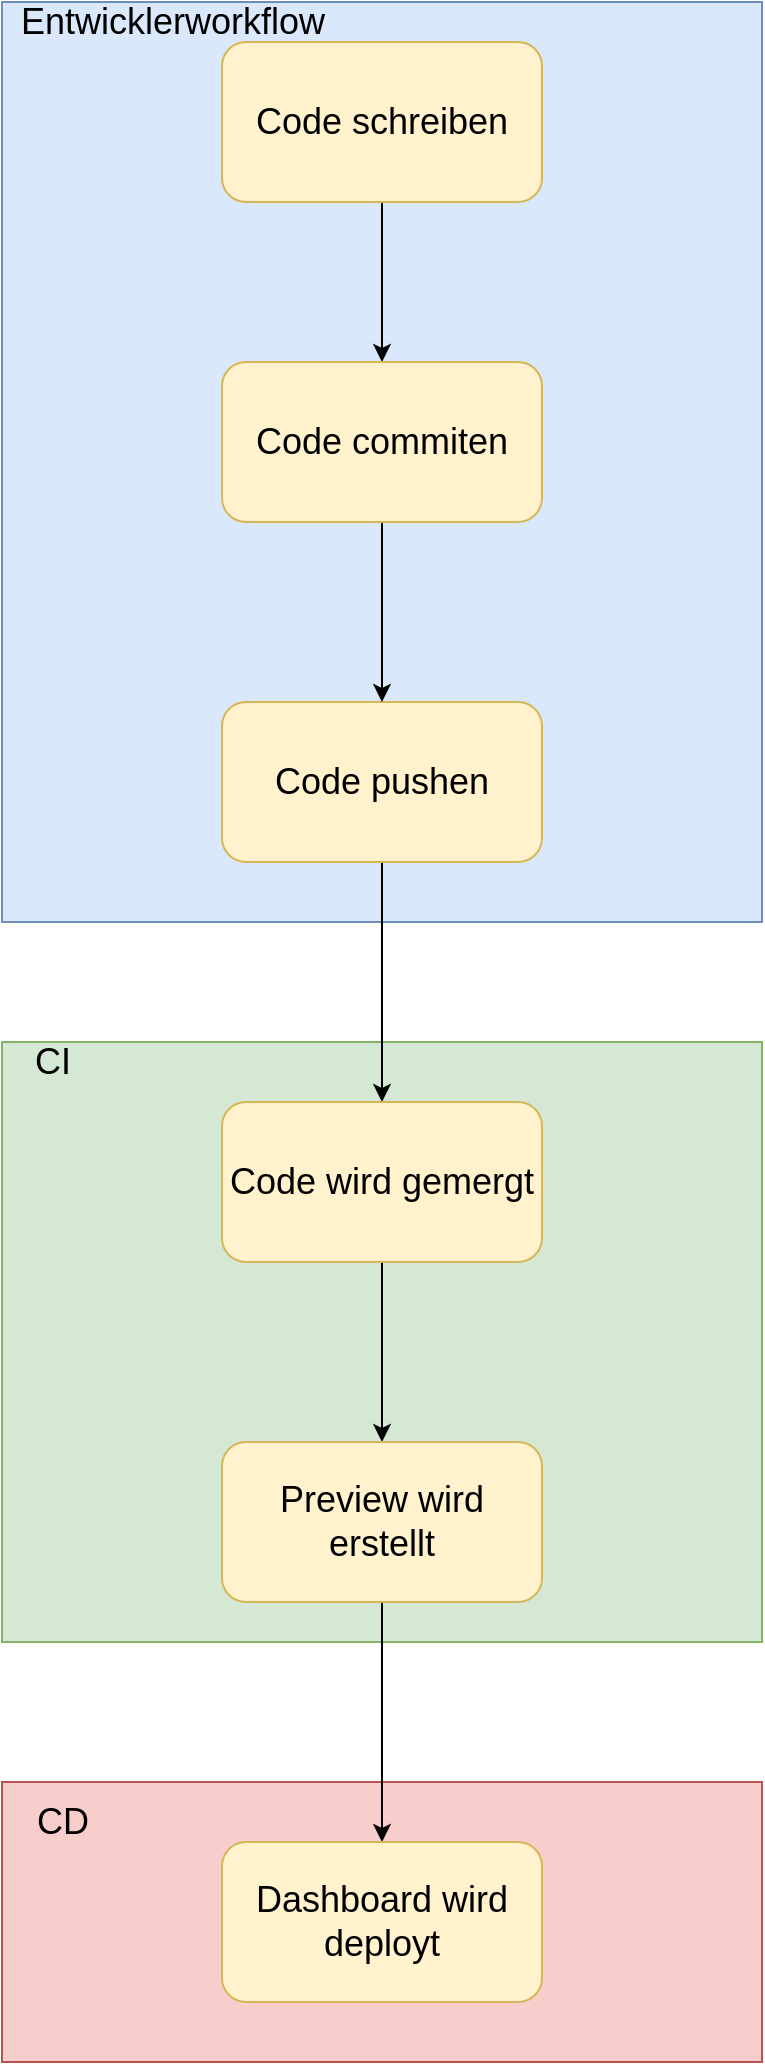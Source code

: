 <mxfile version="14.4.6" type="github">
  <diagram id="C5RBs43oDa-KdzZeNtuy" name="Page-1">
    <mxGraphModel dx="1422" dy="794" grid="1" gridSize="10" guides="1" tooltips="1" connect="1" arrows="1" fold="1" page="1" pageScale="1" pageWidth="827" pageHeight="1169" math="0" shadow="0">
      <root>
        <mxCell id="WIyWlLk6GJQsqaUBKTNV-0" />
        <mxCell id="WIyWlLk6GJQsqaUBKTNV-1" parent="WIyWlLk6GJQsqaUBKTNV-0" />
        <mxCell id="x7fOQHd4zGTe9LRD0eGf-14" value="" style="rounded=0;whiteSpace=wrap;html=1;fillColor=#f8cecc;strokeColor=#b85450;" vertex="1" parent="WIyWlLk6GJQsqaUBKTNV-1">
          <mxGeometry x="180" y="890" width="380" height="140" as="geometry" />
        </mxCell>
        <mxCell id="x7fOQHd4zGTe9LRD0eGf-13" value="" style="rounded=0;whiteSpace=wrap;html=1;fillColor=#d5e8d4;strokeColor=#82b366;" vertex="1" parent="WIyWlLk6GJQsqaUBKTNV-1">
          <mxGeometry x="180" y="520" width="380" height="300" as="geometry" />
        </mxCell>
        <mxCell id="x7fOQHd4zGTe9LRD0eGf-12" value="" style="rounded=0;whiteSpace=wrap;html=1;fillColor=#dae8fc;strokeColor=#6c8ebf;" vertex="1" parent="WIyWlLk6GJQsqaUBKTNV-1">
          <mxGeometry x="180" width="380" height="460" as="geometry" />
        </mxCell>
        <mxCell id="x7fOQHd4zGTe9LRD0eGf-20" style="edgeStyle=orthogonalEdgeStyle;rounded=0;orthogonalLoop=1;jettySize=auto;html=1;" edge="1" parent="WIyWlLk6GJQsqaUBKTNV-1" source="WIyWlLk6GJQsqaUBKTNV-7" target="x7fOQHd4zGTe9LRD0eGf-19">
          <mxGeometry relative="1" as="geometry" />
        </mxCell>
        <mxCell id="WIyWlLk6GJQsqaUBKTNV-7" value="&lt;font style=&quot;font-size: 18px&quot;&gt;Code schreiben&lt;/font&gt;" style="rounded=1;whiteSpace=wrap;html=1;fontSize=12;glass=0;strokeWidth=1;shadow=0;fillColor=#fff2cc;strokeColor=#d6b656;" parent="WIyWlLk6GJQsqaUBKTNV-1" vertex="1">
          <mxGeometry x="290" y="20" width="160" height="80" as="geometry" />
        </mxCell>
        <mxCell id="x7fOQHd4zGTe9LRD0eGf-11" style="edgeStyle=orthogonalEdgeStyle;rounded=0;orthogonalLoop=1;jettySize=auto;html=1;" edge="1" parent="WIyWlLk6GJQsqaUBKTNV-1" source="x7fOQHd4zGTe9LRD0eGf-1" target="x7fOQHd4zGTe9LRD0eGf-2">
          <mxGeometry relative="1" as="geometry" />
        </mxCell>
        <mxCell id="x7fOQHd4zGTe9LRD0eGf-1" value="&lt;font style=&quot;font-size: 18px&quot;&gt;Code pushen&lt;/font&gt;" style="rounded=1;whiteSpace=wrap;html=1;fontSize=12;glass=0;strokeWidth=1;shadow=0;fillColor=#fff2cc;strokeColor=#d6b656;" vertex="1" parent="WIyWlLk6GJQsqaUBKTNV-1">
          <mxGeometry x="290" y="350" width="160" height="80" as="geometry" />
        </mxCell>
        <mxCell id="x7fOQHd4zGTe9LRD0eGf-7" style="edgeStyle=orthogonalEdgeStyle;rounded=0;orthogonalLoop=1;jettySize=auto;html=1;entryX=0.5;entryY=0;entryDx=0;entryDy=0;" edge="1" parent="WIyWlLk6GJQsqaUBKTNV-1" source="x7fOQHd4zGTe9LRD0eGf-2" target="x7fOQHd4zGTe9LRD0eGf-6">
          <mxGeometry relative="1" as="geometry" />
        </mxCell>
        <mxCell id="x7fOQHd4zGTe9LRD0eGf-2" value="&lt;font style=&quot;font-size: 18px&quot;&gt;Code wird gemergt&lt;/font&gt;" style="rounded=1;whiteSpace=wrap;html=1;fontSize=12;glass=0;strokeWidth=1;shadow=0;fillColor=#fff2cc;strokeColor=#d6b656;" vertex="1" parent="WIyWlLk6GJQsqaUBKTNV-1">
          <mxGeometry x="290" y="550" width="160" height="80" as="geometry" />
        </mxCell>
        <mxCell id="x7fOQHd4zGTe9LRD0eGf-9" style="edgeStyle=orthogonalEdgeStyle;rounded=0;orthogonalLoop=1;jettySize=auto;html=1;entryX=0.5;entryY=0;entryDx=0;entryDy=0;" edge="1" parent="WIyWlLk6GJQsqaUBKTNV-1" source="x7fOQHd4zGTe9LRD0eGf-6" target="x7fOQHd4zGTe9LRD0eGf-8">
          <mxGeometry relative="1" as="geometry" />
        </mxCell>
        <mxCell id="x7fOQHd4zGTe9LRD0eGf-6" value="&lt;font style=&quot;font-size: 18px&quot;&gt;Preview wird erstellt&lt;/font&gt;" style="rounded=1;whiteSpace=wrap;html=1;fontSize=12;glass=0;strokeWidth=1;shadow=0;fillColor=#fff2cc;strokeColor=#d6b656;" vertex="1" parent="WIyWlLk6GJQsqaUBKTNV-1">
          <mxGeometry x="290" y="720" width="160" height="80" as="geometry" />
        </mxCell>
        <mxCell id="x7fOQHd4zGTe9LRD0eGf-8" value="&lt;font style=&quot;font-size: 18px&quot;&gt;Dashboard wird deployt&lt;/font&gt;" style="rounded=1;whiteSpace=wrap;html=1;fontSize=12;glass=0;strokeWidth=1;shadow=0;fillColor=#fff2cc;strokeColor=#d6b656;" vertex="1" parent="WIyWlLk6GJQsqaUBKTNV-1">
          <mxGeometry x="290" y="920" width="160" height="80" as="geometry" />
        </mxCell>
        <mxCell id="x7fOQHd4zGTe9LRD0eGf-15" value="&lt;font style=&quot;font-size: 18px&quot;&gt;Entwicklerworkflow&lt;/font&gt;" style="text;html=1;align=center;verticalAlign=middle;resizable=0;points=[];autosize=1;" vertex="1" parent="WIyWlLk6GJQsqaUBKTNV-1">
          <mxGeometry x="180" width="170" height="20" as="geometry" />
        </mxCell>
        <mxCell id="x7fOQHd4zGTe9LRD0eGf-16" value="&lt;font style=&quot;font-size: 18px&quot;&gt;CI&lt;/font&gt;" style="text;html=1;align=center;verticalAlign=middle;resizable=0;points=[];autosize=1;" vertex="1" parent="WIyWlLk6GJQsqaUBKTNV-1">
          <mxGeometry x="190" y="520" width="30" height="20" as="geometry" />
        </mxCell>
        <mxCell id="x7fOQHd4zGTe9LRD0eGf-17" value="&lt;font style=&quot;font-size: 18px&quot;&gt;CD&lt;/font&gt;" style="text;html=1;align=center;verticalAlign=middle;resizable=0;points=[];autosize=1;" vertex="1" parent="WIyWlLk6GJQsqaUBKTNV-1">
          <mxGeometry x="190" y="900" width="40" height="20" as="geometry" />
        </mxCell>
        <mxCell id="x7fOQHd4zGTe9LRD0eGf-21" style="edgeStyle=orthogonalEdgeStyle;rounded=0;orthogonalLoop=1;jettySize=auto;html=1;" edge="1" parent="WIyWlLk6GJQsqaUBKTNV-1" source="x7fOQHd4zGTe9LRD0eGf-19" target="x7fOQHd4zGTe9LRD0eGf-1">
          <mxGeometry relative="1" as="geometry" />
        </mxCell>
        <mxCell id="x7fOQHd4zGTe9LRD0eGf-19" value="&lt;font style=&quot;font-size: 18px&quot;&gt;Code commiten&lt;/font&gt;" style="rounded=1;whiteSpace=wrap;html=1;fontSize=12;glass=0;strokeWidth=1;shadow=0;fillColor=#fff2cc;strokeColor=#d6b656;" vertex="1" parent="WIyWlLk6GJQsqaUBKTNV-1">
          <mxGeometry x="290" y="180" width="160" height="80" as="geometry" />
        </mxCell>
      </root>
    </mxGraphModel>
  </diagram>
</mxfile>
